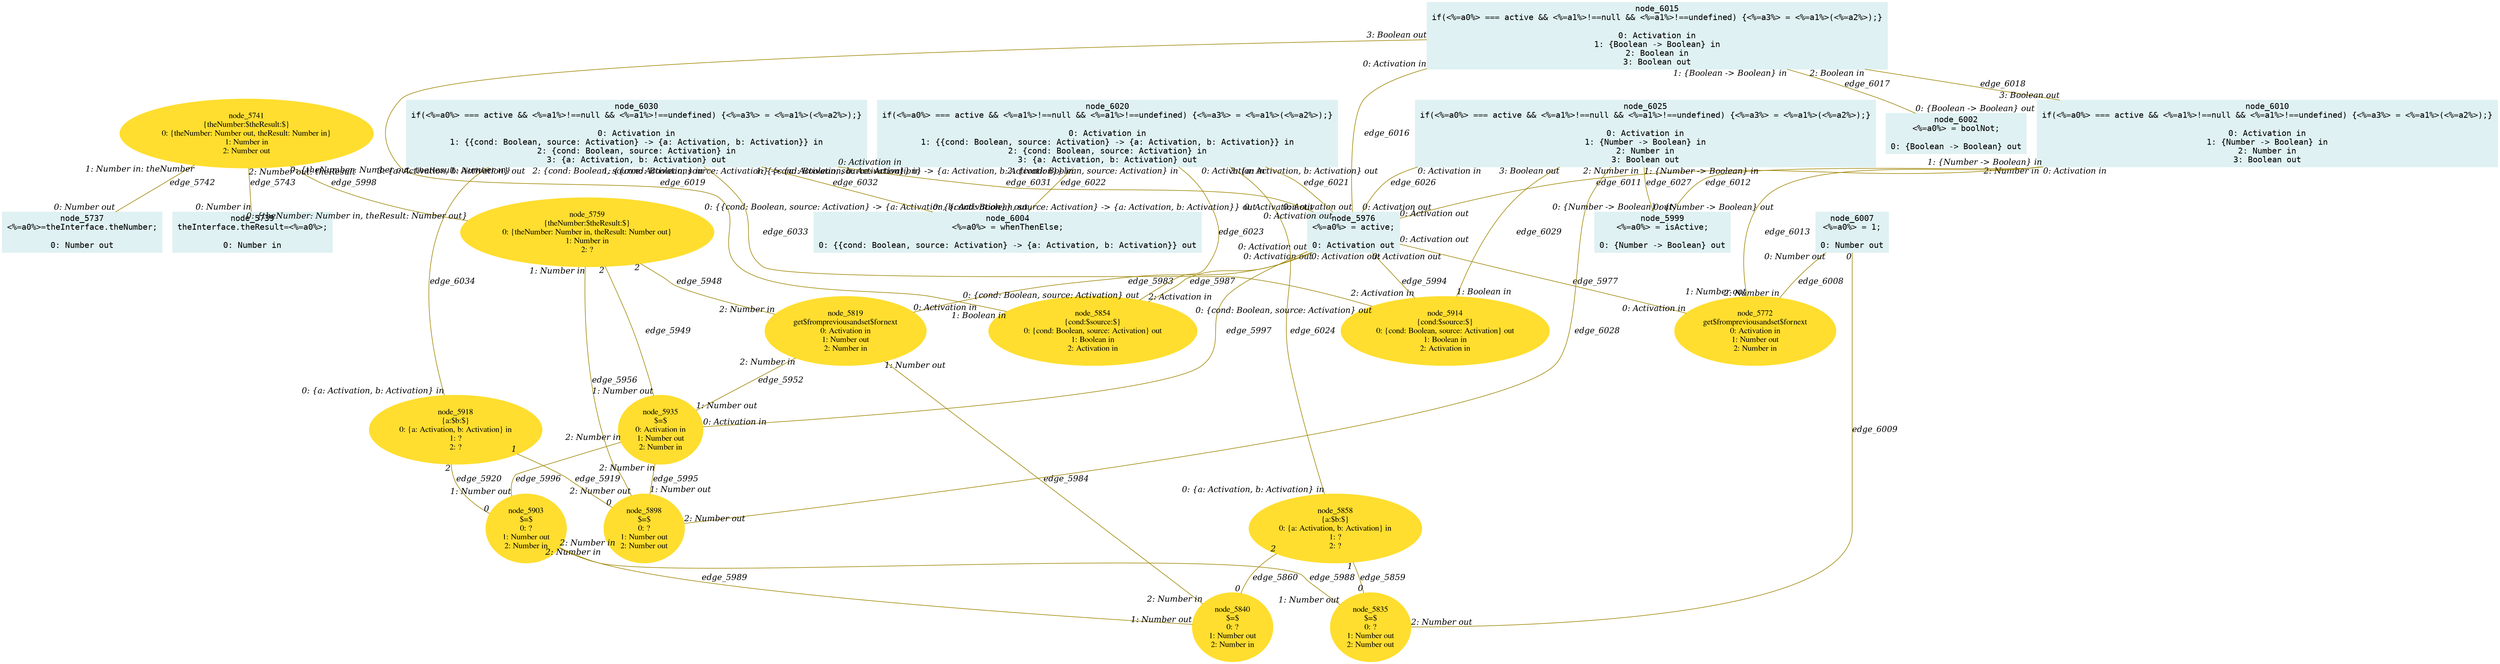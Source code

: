 digraph g{node_5737 [shape="box", style="filled", color="#dff1f2", fontname="Courier", label="node_5737
<%=a0%>=theInterface.theNumber;

0: Number out" ]
node_5739 [shape="box", style="filled", color="#dff1f2", fontname="Courier", label="node_5739
theInterface.theResult=<%=a0%>;

0: Number in" ]
node_5741 [shape="ellipse", style="filled", color="#ffde2f", fontname="Times", label="node_5741
{theNumber:$theResult:$}
0: {theNumber: Number out, theResult: Number in}
1: Number in
2: Number out" ]
node_5759 [shape="ellipse", style="filled", color="#ffde2f", fontname="Times", label="node_5759
{theNumber:$theResult:$}
0: {theNumber: Number in, theResult: Number out}
1: Number in
2: ?" ]
node_5772 [shape="ellipse", style="filled", color="#ffde2f", fontname="Times", label="node_5772
get$frompreviousandset$fornext
0: Activation in
1: Number out
2: Number in" ]
node_5819 [shape="ellipse", style="filled", color="#ffde2f", fontname="Times", label="node_5819
get$frompreviousandset$fornext
0: Activation in
1: Number out
2: Number in" ]
node_5835 [shape="ellipse", style="filled", color="#ffde2f", fontname="Times", label="node_5835
$=$
0: ?
1: Number out
2: Number out" ]
node_5840 [shape="ellipse", style="filled", color="#ffde2f", fontname="Times", label="node_5840
$=$
0: ?
1: Number out
2: Number in" ]
node_5854 [shape="ellipse", style="filled", color="#ffde2f", fontname="Times", label="node_5854
{cond:$source:$}
0: {cond: Boolean, source: Activation} out
1: Boolean in
2: Activation in" ]
node_5858 [shape="ellipse", style="filled", color="#ffde2f", fontname="Times", label="node_5858
{a:$b:$}
0: {a: Activation, b: Activation} in
1: ?
2: ?" ]
node_5898 [shape="ellipse", style="filled", color="#ffde2f", fontname="Times", label="node_5898
$=$
0: ?
1: Number out
2: Number out" ]
node_5903 [shape="ellipse", style="filled", color="#ffde2f", fontname="Times", label="node_5903
$=$
0: ?
1: Number out
2: Number in" ]
node_5914 [shape="ellipse", style="filled", color="#ffde2f", fontname="Times", label="node_5914
{cond:$source:$}
0: {cond: Boolean, source: Activation} out
1: Boolean in
2: Activation in" ]
node_5918 [shape="ellipse", style="filled", color="#ffde2f", fontname="Times", label="node_5918
{a:$b:$}
0: {a: Activation, b: Activation} in
1: ?
2: ?" ]
node_5935 [shape="ellipse", style="filled", color="#ffde2f", fontname="Times", label="node_5935
$=$
0: Activation in
1: Number out
2: Number in" ]
node_5976 [shape="box", style="filled", color="#dff1f2", fontname="Courier", label="node_5976
<%=a0%> = active;

0: Activation out" ]
node_5999 [shape="box", style="filled", color="#dff1f2", fontname="Courier", label="node_5999
<%=a0%> = isActive;

0: {Number -> Boolean} out" ]
node_6002 [shape="box", style="filled", color="#dff1f2", fontname="Courier", label="node_6002
<%=a0%> = boolNot;

0: {Boolean -> Boolean} out" ]
node_6004 [shape="box", style="filled", color="#dff1f2", fontname="Courier", label="node_6004
<%=a0%> = whenThenElse;

0: {{cond: Boolean, source: Activation} -> {a: Activation, b: Activation}} out" ]
node_6007 [shape="box", style="filled", color="#dff1f2", fontname="Courier", label="node_6007
<%=a0%> = 1;

0: Number out" ]
node_6010 [shape="box", style="filled", color="#dff1f2", fontname="Courier", label="node_6010
if(<%=a0%> === active && <%=a1%>!==null && <%=a1%>!==undefined) {<%=a3%> = <%=a1%>(<%=a2%>);}

0: Activation in
1: {Number -> Boolean} in
2: Number in
3: Boolean out" ]
node_6015 [shape="box", style="filled", color="#dff1f2", fontname="Courier", label="node_6015
if(<%=a0%> === active && <%=a1%>!==null && <%=a1%>!==undefined) {<%=a3%> = <%=a1%>(<%=a2%>);}

0: Activation in
1: {Boolean -> Boolean} in
2: Boolean in
3: Boolean out" ]
node_6020 [shape="box", style="filled", color="#dff1f2", fontname="Courier", label="node_6020
if(<%=a0%> === active && <%=a1%>!==null && <%=a1%>!==undefined) {<%=a3%> = <%=a1%>(<%=a2%>);}

0: Activation in
1: {{cond: Boolean, source: Activation} -> {a: Activation, b: Activation}} in
2: {cond: Boolean, source: Activation} in
3: {a: Activation, b: Activation} out" ]
node_6025 [shape="box", style="filled", color="#dff1f2", fontname="Courier", label="node_6025
if(<%=a0%> === active && <%=a1%>!==null && <%=a1%>!==undefined) {<%=a3%> = <%=a1%>(<%=a2%>);}

0: Activation in
1: {Number -> Boolean} in
2: Number in
3: Boolean out" ]
node_6030 [shape="box", style="filled", color="#dff1f2", fontname="Courier", label="node_6030
if(<%=a0%> === active && <%=a1%>!==null && <%=a1%>!==undefined) {<%=a3%> = <%=a1%>(<%=a2%>);}

0: Activation in
1: {{cond: Boolean, source: Activation} -> {a: Activation, b: Activation}} in
2: {cond: Boolean, source: Activation} in
3: {a: Activation, b: Activation} out" ]
node_5741 -> node_5737 [dir=none, arrowHead=none, fontname="Times-Italic", arrowsize=1, color="#9d8400", label="edge_5742",  headlabel="0: Number out", taillabel="1: Number in: theNumber" ]
node_5741 -> node_5739 [dir=none, arrowHead=none, fontname="Times-Italic", arrowsize=1, color="#9d8400", label="edge_5743",  headlabel="0: Number in", taillabel="2: Number out: theResult" ]
node_5858 -> node_5835 [dir=none, arrowHead=none, fontname="Times-Italic", arrowsize=1, color="#9d8400", label="edge_5859",  headlabel="0", taillabel="1" ]
node_5858 -> node_5840 [dir=none, arrowHead=none, fontname="Times-Italic", arrowsize=1, color="#9d8400", label="edge_5860",  headlabel="0", taillabel="2" ]
node_5918 -> node_5898 [dir=none, arrowHead=none, fontname="Times-Italic", arrowsize=1, color="#9d8400", label="edge_5919",  headlabel="0", taillabel="1" ]
node_5918 -> node_5903 [dir=none, arrowHead=none, fontname="Times-Italic", arrowsize=1, color="#9d8400", label="edge_5920",  headlabel="0", taillabel="2" ]
node_5759 -> node_5819 [dir=none, arrowHead=none, fontname="Times-Italic", arrowsize=1, color="#9d8400", label="edge_5948",  headlabel="2: Number in", taillabel="2" ]
node_5759 -> node_5935 [dir=none, arrowHead=none, fontname="Times-Italic", arrowsize=1, color="#9d8400", label="edge_5949",  headlabel="1: Number out", taillabel="2" ]
node_5819 -> node_5935 [dir=none, arrowHead=none, fontname="Times-Italic", arrowsize=1, color="#9d8400", label="edge_5952",  headlabel="1: Number out", taillabel="2: Number in" ]
node_5759 -> node_5898 [dir=none, arrowHead=none, fontname="Times-Italic", arrowsize=1, color="#9d8400", label="edge_5956",  headlabel="2: Number out", taillabel="1: Number in" ]
node_5976 -> node_5772 [dir=none, arrowHead=none, fontname="Times-Italic", arrowsize=1, color="#9d8400", label="edge_5977",  headlabel="0: Activation in", taillabel="0: Activation out" ]
node_5976 -> node_5819 [dir=none, arrowHead=none, fontname="Times-Italic", arrowsize=1, color="#9d8400", label="edge_5983",  headlabel="0: Activation in", taillabel="0: Activation out" ]
node_5840 -> node_5819 [dir=none, arrowHead=none, fontname="Times-Italic", arrowsize=1, color="#9d8400", label="edge_5984",  headlabel="1: Number out", taillabel="2: Number in" ]
node_5976 -> node_5854 [dir=none, arrowHead=none, fontname="Times-Italic", arrowsize=1, color="#9d8400", label="edge_5987",  headlabel="2: Activation in", taillabel="0: Activation out" ]
node_5903 -> node_5835 [dir=none, arrowHead=none, fontname="Times-Italic", arrowsize=1, color="#9d8400", label="edge_5988",  headlabel="1: Number out", taillabel="2: Number in" ]
node_5903 -> node_5840 [dir=none, arrowHead=none, fontname="Times-Italic", arrowsize=1, color="#9d8400", label="edge_5989",  headlabel="1: Number out", taillabel="2: Number in" ]
node_5976 -> node_5914 [dir=none, arrowHead=none, fontname="Times-Italic", arrowsize=1, color="#9d8400", label="edge_5994",  headlabel="2: Activation in", taillabel="0: Activation out" ]
node_5935 -> node_5898 [dir=none, arrowHead=none, fontname="Times-Italic", arrowsize=1, color="#9d8400", label="edge_5995",  headlabel="1: Number out", taillabel="2: Number in" ]
node_5935 -> node_5903 [dir=none, arrowHead=none, fontname="Times-Italic", arrowsize=1, color="#9d8400", label="edge_5996",  headlabel="1: Number out", taillabel="2: Number in" ]
node_5976 -> node_5935 [dir=none, arrowHead=none, fontname="Times-Italic", arrowsize=1, color="#9d8400", label="edge_5997",  headlabel="0: Activation in", taillabel="0: Activation out" ]
node_5741 -> node_5759 [dir=none, arrowHead=none, fontname="Times-Italic", arrowsize=1, color="#9d8400", label="edge_5998",  headlabel="0: {theNumber: Number in, theResult: Number out}", taillabel="0: {theNumber: Number out, theResult: Number in}" ]
node_6007 -> node_5772 [dir=none, arrowHead=none, fontname="Times-Italic", arrowsize=1, color="#9d8400", label="edge_6008",  headlabel="2: Number in", taillabel="0: Number out" ]
node_6007 -> node_5835 [dir=none, arrowHead=none, fontname="Times-Italic", arrowsize=1, color="#9d8400", label="edge_6009",  headlabel="2: Number out", taillabel="0" ]
node_6010 -> node_5976 [dir=none, arrowHead=none, fontname="Times-Italic", arrowsize=1, color="#9d8400", label="edge_6011",  headlabel="0: Activation out", taillabel="0: Activation in" ]
node_6010 -> node_5999 [dir=none, arrowHead=none, fontname="Times-Italic", arrowsize=1, color="#9d8400", label="edge_6012",  headlabel="0: {Number -> Boolean} out", taillabel="1: {Number -> Boolean} in" ]
node_6010 -> node_5772 [dir=none, arrowHead=none, fontname="Times-Italic", arrowsize=1, color="#9d8400", label="edge_6013",  headlabel="1: Number out", taillabel="2: Number in" ]
node_6015 -> node_5976 [dir=none, arrowHead=none, fontname="Times-Italic", arrowsize=1, color="#9d8400", label="edge_6016",  headlabel="0: Activation out", taillabel="0: Activation in" ]
node_6015 -> node_6002 [dir=none, arrowHead=none, fontname="Times-Italic", arrowsize=1, color="#9d8400", label="edge_6017",  headlabel="0: {Boolean -> Boolean} out", taillabel="1: {Boolean -> Boolean} in" ]
node_6015 -> node_6010 [dir=none, arrowHead=none, fontname="Times-Italic", arrowsize=1, color="#9d8400", label="edge_6018",  headlabel="3: Boolean out", taillabel="2: Boolean in" ]
node_6015 -> node_5854 [dir=none, arrowHead=none, fontname="Times-Italic", arrowsize=1, color="#9d8400", label="edge_6019",  headlabel="1: Boolean in", taillabel="3: Boolean out" ]
node_6020 -> node_5976 [dir=none, arrowHead=none, fontname="Times-Italic", arrowsize=1, color="#9d8400", label="edge_6021",  headlabel="0: Activation out", taillabel="0: Activation in" ]
node_6020 -> node_6004 [dir=none, arrowHead=none, fontname="Times-Italic", arrowsize=1, color="#9d8400", label="edge_6022",  headlabel="0: {{cond: Boolean, source: Activation} -> {a: Activation, b: Activation}} out", taillabel="1: {{cond: Boolean, source: Activation} -> {a: Activation, b: Activation}} in" ]
node_6020 -> node_5854 [dir=none, arrowHead=none, fontname="Times-Italic", arrowsize=1, color="#9d8400", label="edge_6023",  headlabel="0: {cond: Boolean, source: Activation} out", taillabel="2: {cond: Boolean, source: Activation} in" ]
node_6020 -> node_5858 [dir=none, arrowHead=none, fontname="Times-Italic", arrowsize=1, color="#9d8400", label="edge_6024",  headlabel="0: {a: Activation, b: Activation} in", taillabel="3: {a: Activation, b: Activation} out" ]
node_6025 -> node_5976 [dir=none, arrowHead=none, fontname="Times-Italic", arrowsize=1, color="#9d8400", label="edge_6026",  headlabel="0: Activation out", taillabel="0: Activation in" ]
node_6025 -> node_5999 [dir=none, arrowHead=none, fontname="Times-Italic", arrowsize=1, color="#9d8400", label="edge_6027",  headlabel="0: {Number -> Boolean} out", taillabel="1: {Number -> Boolean} in" ]
node_6025 -> node_5898 [dir=none, arrowHead=none, fontname="Times-Italic", arrowsize=1, color="#9d8400", label="edge_6028",  headlabel="2: Number out", taillabel="2: Number in" ]
node_6025 -> node_5914 [dir=none, arrowHead=none, fontname="Times-Italic", arrowsize=1, color="#9d8400", label="edge_6029",  headlabel="1: Boolean in", taillabel="3: Boolean out" ]
node_6030 -> node_5976 [dir=none, arrowHead=none, fontname="Times-Italic", arrowsize=1, color="#9d8400", label="edge_6031",  headlabel="0: Activation out", taillabel="0: Activation in" ]
node_6030 -> node_6004 [dir=none, arrowHead=none, fontname="Times-Italic", arrowsize=1, color="#9d8400", label="edge_6032",  headlabel="0: {{cond: Boolean, source: Activation} -> {a: Activation, b: Activation}} out", taillabel="1: {{cond: Boolean, source: Activation} -> {a: Activation, b: Activation}} in" ]
node_6030 -> node_5914 [dir=none, arrowHead=none, fontname="Times-Italic", arrowsize=1, color="#9d8400", label="edge_6033",  headlabel="0: {cond: Boolean, source: Activation} out", taillabel="2: {cond: Boolean, source: Activation} in" ]
node_6030 -> node_5918 [dir=none, arrowHead=none, fontname="Times-Italic", arrowsize=1, color="#9d8400", label="edge_6034",  headlabel="0: {a: Activation, b: Activation} in", taillabel="3: {a: Activation, b: Activation} out" ]
}